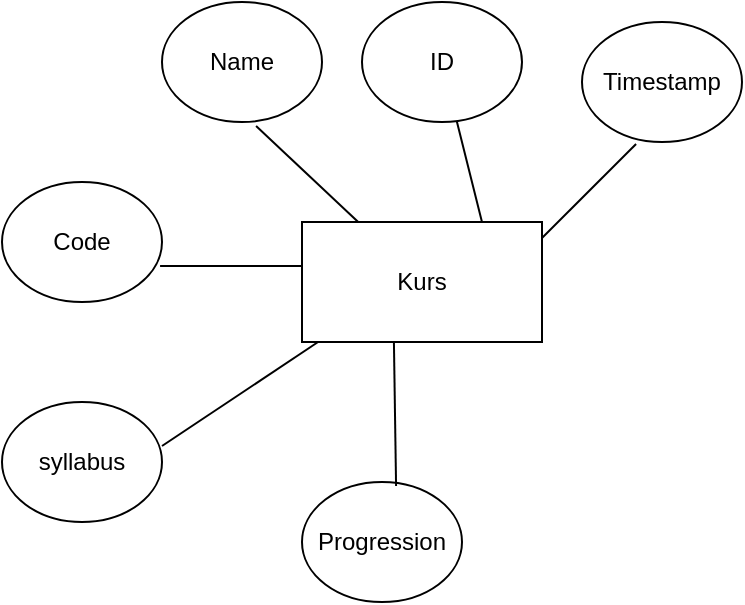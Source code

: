 <mxfile>
    <diagram id="NvZUrFQywpLuPvIG7Y5I" name="Page-1">
        <mxGraphModel dx="496" dy="632" grid="1" gridSize="10" guides="1" tooltips="1" connect="1" arrows="1" fold="1" page="1" pageScale="1" pageWidth="850" pageHeight="1100" math="0" shadow="0">
            <root>
                <mxCell id="0"/>
                <mxCell id="1" parent="0"/>
                <mxCell id="3" value="Kurs" style="rounded=0;whiteSpace=wrap;html=1;" vertex="1" parent="1">
                    <mxGeometry x="200" y="300" width="120" height="60" as="geometry"/>
                </mxCell>
                <mxCell id="4" value="" style="endArrow=none;html=1;exitX=0.75;exitY=0;exitDx=0;exitDy=0;" edge="1" parent="1" source="3" target="5">
                    <mxGeometry width="50" height="50" relative="1" as="geometry">
                        <mxPoint x="280" y="240" as="sourcePoint"/>
                        <mxPoint x="280" y="300" as="targetPoint"/>
                    </mxGeometry>
                </mxCell>
                <mxCell id="5" value="ID" style="ellipse;whiteSpace=wrap;html=1;" vertex="1" parent="1">
                    <mxGeometry x="230" y="190" width="80" height="60" as="geometry"/>
                </mxCell>
                <mxCell id="6" value="Name" style="ellipse;whiteSpace=wrap;html=1;" vertex="1" parent="1">
                    <mxGeometry x="130" y="190" width="80" height="60" as="geometry"/>
                </mxCell>
                <mxCell id="7" value="" style="endArrow=none;html=1;entryX=0.588;entryY=1.033;entryDx=0;entryDy=0;entryPerimeter=0;" edge="1" parent="1" source="3" target="6">
                    <mxGeometry width="50" height="50" relative="1" as="geometry">
                        <mxPoint x="300" y="310" as="sourcePoint"/>
                        <mxPoint x="287.372" y="259.486" as="targetPoint"/>
                    </mxGeometry>
                </mxCell>
                <mxCell id="8" value="" style="endArrow=none;html=1;entryX=0.988;entryY=0.7;entryDx=0;entryDy=0;entryPerimeter=0;exitX=0;exitY=0.367;exitDx=0;exitDy=0;exitPerimeter=0;" edge="1" parent="1" source="3" target="9">
                    <mxGeometry width="50" height="50" relative="1" as="geometry">
                        <mxPoint x="238.1" y="310" as="sourcePoint"/>
                        <mxPoint x="187.04" y="261.98" as="targetPoint"/>
                    </mxGeometry>
                </mxCell>
                <mxCell id="9" value="Code" style="ellipse;whiteSpace=wrap;html=1;" vertex="1" parent="1">
                    <mxGeometry x="50" y="280" width="80" height="60" as="geometry"/>
                </mxCell>
                <mxCell id="10" value="syllabus" style="ellipse;whiteSpace=wrap;html=1;" vertex="1" parent="1">
                    <mxGeometry x="50" y="390" width="80" height="60" as="geometry"/>
                </mxCell>
                <mxCell id="11" value="" style="endArrow=none;html=1;entryX=1;entryY=0.367;entryDx=0;entryDy=0;entryPerimeter=0;exitX=0.067;exitY=1;exitDx=0;exitDy=0;exitPerimeter=0;" edge="1" parent="1" source="3" target="10">
                    <mxGeometry width="50" height="50" relative="1" as="geometry">
                        <mxPoint x="210" y="332.02" as="sourcePoint"/>
                        <mxPoint x="139.04" y="332" as="targetPoint"/>
                    </mxGeometry>
                </mxCell>
                <mxCell id="12" value="Progression" style="ellipse;whiteSpace=wrap;html=1;" vertex="1" parent="1">
                    <mxGeometry x="200" y="430" width="80" height="60" as="geometry"/>
                </mxCell>
                <mxCell id="14" value="" style="endArrow=none;html=1;entryX=0.588;entryY=0.033;entryDx=0;entryDy=0;entryPerimeter=0;exitX=0.383;exitY=1;exitDx=0;exitDy=0;exitPerimeter=0;" edge="1" parent="1" source="3" target="12">
                    <mxGeometry width="50" height="50" relative="1" as="geometry">
                        <mxPoint x="218.04" y="370" as="sourcePoint"/>
                        <mxPoint x="140" y="422.02" as="targetPoint"/>
                    </mxGeometry>
                </mxCell>
                <mxCell id="16" value="Timestamp" style="ellipse;whiteSpace=wrap;html=1;" vertex="1" parent="1">
                    <mxGeometry x="340" y="200" width="80" height="60" as="geometry"/>
                </mxCell>
                <mxCell id="17" value="" style="endArrow=none;html=1;exitX=1;exitY=0.133;exitDx=0;exitDy=0;entryX=0.338;entryY=1.017;entryDx=0;entryDy=0;entryPerimeter=0;exitPerimeter=0;" edge="1" parent="1" source="3" target="16">
                    <mxGeometry width="50" height="50" relative="1" as="geometry">
                        <mxPoint x="300" y="310" as="sourcePoint"/>
                        <mxPoint x="287.372" y="259.486" as="targetPoint"/>
                    </mxGeometry>
                </mxCell>
            </root>
        </mxGraphModel>
    </diagram>
</mxfile>